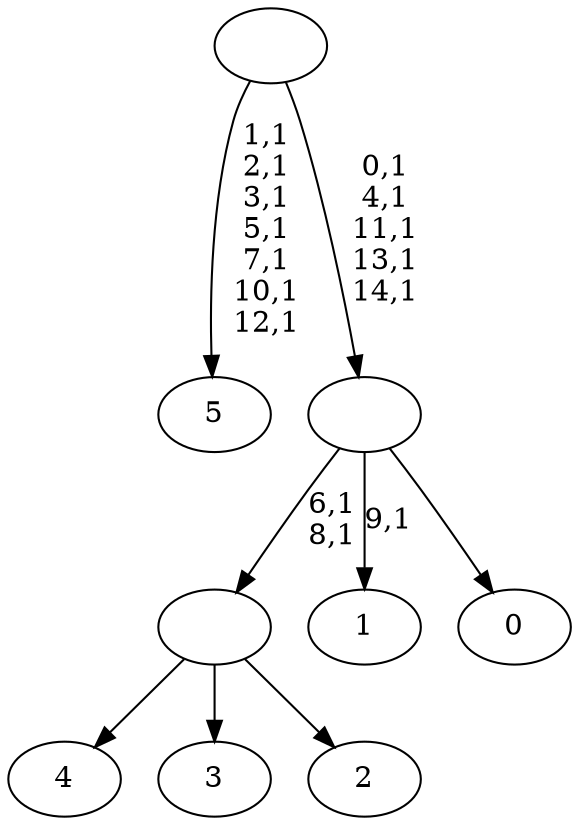 digraph T {
	21 [label="5"]
	13 [label="4"]
	12 [label="3"]
	11 [label="2"]
	10 [label=""]
	8 [label="1"]
	6 [label="0"]
	5 [label=""]
	0 [label=""]
	10 -> 13 [label=""]
	10 -> 12 [label=""]
	10 -> 11 [label=""]
	5 -> 8 [label="9,1"]
	5 -> 10 [label="6,1\n8,1"]
	5 -> 6 [label=""]
	0 -> 5 [label="0,1\n4,1\n11,1\n13,1\n14,1"]
	0 -> 21 [label="1,1\n2,1\n3,1\n5,1\n7,1\n10,1\n12,1"]
}
